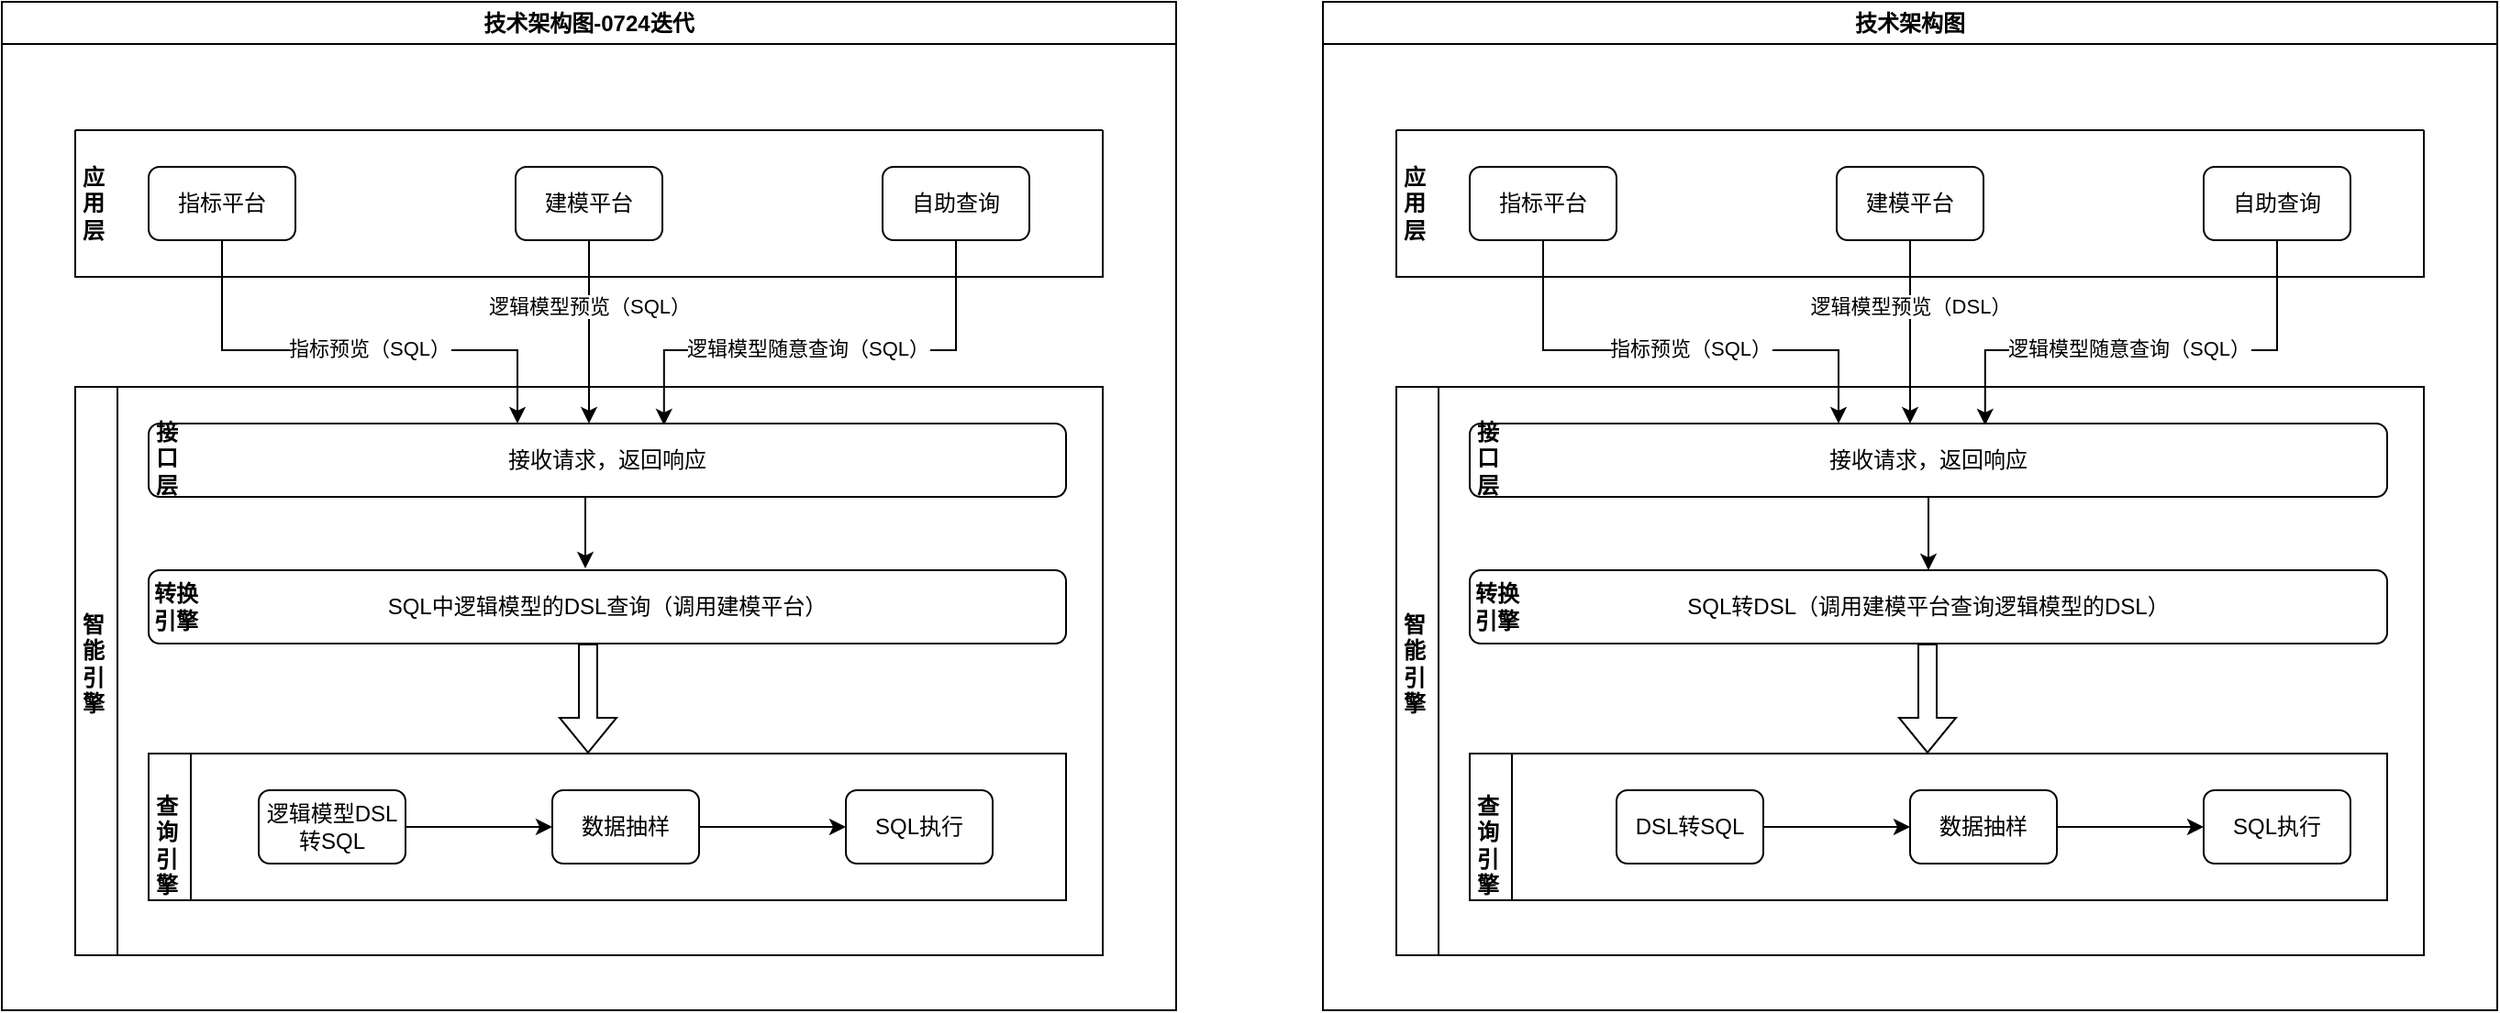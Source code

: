 <mxfile version="27.1.5">
  <diagram name="整体架构图" id="JmFsenI9bPFXjINXCnlD">
    <mxGraphModel dx="983" dy="512" grid="1" gridSize="10" guides="1" tooltips="1" connect="1" arrows="1" fold="1" page="1" pageScale="1" pageWidth="1654" pageHeight="2336" math="0" shadow="0">
      <root>
        <mxCell id="0" />
        <mxCell id="1" parent="0" />
        <mxCell id="w_vgOvvoxs-VGrtm53rR-1" value="技术架构图-0724迭代" style="swimlane;whiteSpace=wrap;html=1;" vertex="1" parent="1">
          <mxGeometry x="120" y="50" width="640" height="550" as="geometry">
            <mxRectangle x="40" y="50" width="140" height="30" as="alternateBounds" />
          </mxGeometry>
        </mxCell>
        <mxCell id="w_vgOvvoxs-VGrtm53rR-4" value="" style="swimlane;startSize=0;" vertex="1" parent="w_vgOvvoxs-VGrtm53rR-1">
          <mxGeometry x="40" y="70" width="560" height="80" as="geometry">
            <mxRectangle x="40" y="70" width="50" height="40" as="alternateBounds" />
          </mxGeometry>
        </mxCell>
        <mxCell id="w_vgOvvoxs-VGrtm53rR-5" value="指标平台" style="rounded=1;whiteSpace=wrap;html=1;" vertex="1" parent="w_vgOvvoxs-VGrtm53rR-4">
          <mxGeometry x="40" y="20" width="80" height="40" as="geometry" />
        </mxCell>
        <mxCell id="w_vgOvvoxs-VGrtm53rR-6" value="建模平台" style="rounded=1;whiteSpace=wrap;html=1;" vertex="1" parent="w_vgOvvoxs-VGrtm53rR-4">
          <mxGeometry x="240" y="20" width="80" height="40" as="geometry" />
        </mxCell>
        <mxCell id="w_vgOvvoxs-VGrtm53rR-7" value="自助查询" style="rounded=1;whiteSpace=wrap;html=1;" vertex="1" parent="w_vgOvvoxs-VGrtm53rR-4">
          <mxGeometry x="440" y="20" width="80" height="40" as="geometry" />
        </mxCell>
        <mxCell id="w_vgOvvoxs-VGrtm53rR-8" value="应用层" style="text;html=1;align=center;verticalAlign=middle;whiteSpace=wrap;rounded=0;fontStyle=1" vertex="1" parent="w_vgOvvoxs-VGrtm53rR-4">
          <mxGeometry y="25" width="20" height="30" as="geometry" />
        </mxCell>
        <mxCell id="w_vgOvvoxs-VGrtm53rR-14" style="edgeStyle=orthogonalEdgeStyle;rounded=0;orthogonalLoop=1;jettySize=auto;html=1;exitX=0.5;exitY=1;exitDx=0;exitDy=0;" edge="1" parent="w_vgOvvoxs-VGrtm53rR-1" source="w_vgOvvoxs-VGrtm53rR-5">
          <mxGeometry relative="1" as="geometry">
            <mxPoint x="281" y="230" as="targetPoint" />
            <Array as="points">
              <mxPoint x="120" y="190" />
              <mxPoint x="281" y="190" />
            </Array>
          </mxGeometry>
        </mxCell>
        <mxCell id="w_vgOvvoxs-VGrtm53rR-19" value="指标预览（SQL）" style="edgeLabel;html=1;align=center;verticalAlign=middle;resizable=0;points=[];" vertex="1" connectable="0" parent="w_vgOvvoxs-VGrtm53rR-14">
          <mxGeometry x="0.073" y="1" relative="1" as="geometry">
            <mxPoint as="offset" />
          </mxGeometry>
        </mxCell>
        <mxCell id="w_vgOvvoxs-VGrtm53rR-16" style="edgeStyle=orthogonalEdgeStyle;rounded=0;orthogonalLoop=1;jettySize=auto;html=1;exitX=0.5;exitY=1;exitDx=0;exitDy=0;entryX=0.5;entryY=0;entryDx=0;entryDy=0;" edge="1" parent="w_vgOvvoxs-VGrtm53rR-1" source="w_vgOvvoxs-VGrtm53rR-6">
          <mxGeometry relative="1" as="geometry">
            <mxPoint x="320" y="230" as="targetPoint" />
          </mxGeometry>
        </mxCell>
        <mxCell id="w_vgOvvoxs-VGrtm53rR-17" value="逻辑模型预览（SQL）" style="edgeLabel;html=1;align=center;verticalAlign=middle;resizable=0;points=[];" vertex="1" connectable="0" parent="w_vgOvvoxs-VGrtm53rR-16">
          <mxGeometry x="-0.28" relative="1" as="geometry">
            <mxPoint as="offset" />
          </mxGeometry>
        </mxCell>
        <mxCell id="w_vgOvvoxs-VGrtm53rR-18" style="edgeStyle=orthogonalEdgeStyle;rounded=0;orthogonalLoop=1;jettySize=auto;html=1;exitX=0.5;exitY=1;exitDx=0;exitDy=0;entryX=0.573;entryY=0.004;entryDx=0;entryDy=0;entryPerimeter=0;" edge="1" parent="w_vgOvvoxs-VGrtm53rR-1" source="w_vgOvvoxs-VGrtm53rR-7">
          <mxGeometry relative="1" as="geometry">
            <mxPoint x="360.88" y="230.96" as="targetPoint" />
            <Array as="points">
              <mxPoint x="520" y="190" />
              <mxPoint x="361" y="190" />
            </Array>
          </mxGeometry>
        </mxCell>
        <mxCell id="w_vgOvvoxs-VGrtm53rR-21" value="逻辑模型随意查询（SQL）" style="edgeLabel;html=1;align=center;verticalAlign=middle;resizable=0;points=[];" vertex="1" connectable="0" parent="w_vgOvvoxs-VGrtm53rR-18">
          <mxGeometry x="0.084" y="-1" relative="1" as="geometry">
            <mxPoint as="offset" />
          </mxGeometry>
        </mxCell>
        <mxCell id="w_vgOvvoxs-VGrtm53rR-67" style="edgeStyle=orthogonalEdgeStyle;rounded=0;orthogonalLoop=1;jettySize=auto;html=1;entryX=0.476;entryY=-0.025;entryDx=0;entryDy=0;entryPerimeter=0;" edge="1" parent="w_vgOvvoxs-VGrtm53rR-1" target="w_vgOvvoxs-VGrtm53rR-66">
          <mxGeometry relative="1" as="geometry">
            <mxPoint x="320" y="270" as="sourcePoint" />
          </mxGeometry>
        </mxCell>
        <mxCell id="w_vgOvvoxs-VGrtm53rR-22" value="接收请求，返回响应" style="rounded=1;whiteSpace=wrap;html=1;" vertex="1" parent="w_vgOvvoxs-VGrtm53rR-1">
          <mxGeometry x="80" y="230" width="500" height="40" as="geometry" />
        </mxCell>
        <mxCell id="w_vgOvvoxs-VGrtm53rR-31" value="" style="swimlane;horizontal=0;whiteSpace=wrap;html=1;" vertex="1" parent="w_vgOvvoxs-VGrtm53rR-1">
          <mxGeometry x="40" y="210" width="560" height="310" as="geometry" />
        </mxCell>
        <mxCell id="w_vgOvvoxs-VGrtm53rR-32" value="智能引擎" style="text;html=1;align=center;verticalAlign=middle;whiteSpace=wrap;rounded=0;fontStyle=1" vertex="1" parent="w_vgOvvoxs-VGrtm53rR-31">
          <mxGeometry y="136.25" width="20" height="30" as="geometry" />
        </mxCell>
        <mxCell id="w_vgOvvoxs-VGrtm53rR-23" value="接口层" style="text;html=1;align=center;verticalAlign=middle;whiteSpace=wrap;rounded=0;fontStyle=1" vertex="1" parent="w_vgOvvoxs-VGrtm53rR-31">
          <mxGeometry x="40" y="23.75" width="20" height="30" as="geometry" />
        </mxCell>
        <mxCell id="w_vgOvvoxs-VGrtm53rR-29" value="" style="swimlane;horizontal=0;whiteSpace=wrap;html=1;" vertex="1" parent="w_vgOvvoxs-VGrtm53rR-31">
          <mxGeometry x="40" y="200" width="500" height="80" as="geometry" />
        </mxCell>
        <mxCell id="w_vgOvvoxs-VGrtm53rR-30" value="查询引擎" style="text;html=1;align=center;verticalAlign=middle;whiteSpace=wrap;rounded=0;fontStyle=1" vertex="1" parent="w_vgOvvoxs-VGrtm53rR-29">
          <mxGeometry y="35" width="20" height="30" as="geometry" />
        </mxCell>
        <mxCell id="w_vgOvvoxs-VGrtm53rR-37" value="SQL执行" style="rounded=1;whiteSpace=wrap;html=1;" vertex="1" parent="w_vgOvvoxs-VGrtm53rR-29">
          <mxGeometry x="380" y="20" width="80" height="40" as="geometry" />
        </mxCell>
        <mxCell id="w_vgOvvoxs-VGrtm53rR-38" style="edgeStyle=orthogonalEdgeStyle;rounded=0;orthogonalLoop=1;jettySize=auto;html=1;exitX=1;exitY=0.5;exitDx=0;exitDy=0;" edge="1" parent="w_vgOvvoxs-VGrtm53rR-29" source="w_vgOvvoxs-VGrtm53rR-35" target="w_vgOvvoxs-VGrtm53rR-37">
          <mxGeometry relative="1" as="geometry" />
        </mxCell>
        <mxCell id="w_vgOvvoxs-VGrtm53rR-35" value="数据抽样" style="rounded=1;whiteSpace=wrap;html=1;" vertex="1" parent="w_vgOvvoxs-VGrtm53rR-29">
          <mxGeometry x="220" y="20" width="80" height="40" as="geometry" />
        </mxCell>
        <mxCell id="w_vgOvvoxs-VGrtm53rR-33" value="逻辑模型DSL转SQL" style="rounded=1;whiteSpace=wrap;html=1;" vertex="1" parent="w_vgOvvoxs-VGrtm53rR-29">
          <mxGeometry x="60" y="20" width="80" height="40" as="geometry" />
        </mxCell>
        <mxCell id="w_vgOvvoxs-VGrtm53rR-36" style="edgeStyle=orthogonalEdgeStyle;rounded=0;orthogonalLoop=1;jettySize=auto;html=1;exitX=1;exitY=0.5;exitDx=0;exitDy=0;entryX=0;entryY=0.5;entryDx=0;entryDy=0;" edge="1" parent="w_vgOvvoxs-VGrtm53rR-29" source="w_vgOvvoxs-VGrtm53rR-33" target="w_vgOvvoxs-VGrtm53rR-35">
          <mxGeometry relative="1" as="geometry" />
        </mxCell>
        <mxCell id="w_vgOvvoxs-VGrtm53rR-66" value="SQL中逻辑模型的DSL查询（调用建模平台）" style="rounded=1;whiteSpace=wrap;html=1;" vertex="1" parent="w_vgOvvoxs-VGrtm53rR-31">
          <mxGeometry x="40" y="100" width="500" height="40" as="geometry" />
        </mxCell>
        <mxCell id="w_vgOvvoxs-VGrtm53rR-68" value="转换引擎" style="text;html=1;align=center;verticalAlign=middle;whiteSpace=wrap;rounded=0;fontStyle=1" vertex="1" parent="w_vgOvvoxs-VGrtm53rR-31">
          <mxGeometry x="40" y="105" width="30" height="30" as="geometry" />
        </mxCell>
        <mxCell id="w_vgOvvoxs-VGrtm53rR-69" value="" style="shape=flexArrow;endArrow=classic;html=1;rounded=0;" edge="1" parent="w_vgOvvoxs-VGrtm53rR-31">
          <mxGeometry width="50" height="50" relative="1" as="geometry">
            <mxPoint x="279.5" y="140" as="sourcePoint" />
            <mxPoint x="279.5" y="200" as="targetPoint" />
          </mxGeometry>
        </mxCell>
        <mxCell id="w_vgOvvoxs-VGrtm53rR-39" value="技术架构图" style="swimlane;whiteSpace=wrap;html=1;" vertex="1" parent="1">
          <mxGeometry x="840" y="50" width="640" height="550" as="geometry">
            <mxRectangle x="40" y="50" width="140" height="30" as="alternateBounds" />
          </mxGeometry>
        </mxCell>
        <mxCell id="w_vgOvvoxs-VGrtm53rR-40" value="" style="swimlane;startSize=0;" vertex="1" parent="w_vgOvvoxs-VGrtm53rR-39">
          <mxGeometry x="40" y="70" width="560" height="80" as="geometry">
            <mxRectangle x="40" y="70" width="50" height="40" as="alternateBounds" />
          </mxGeometry>
        </mxCell>
        <mxCell id="w_vgOvvoxs-VGrtm53rR-41" value="指标平台" style="rounded=1;whiteSpace=wrap;html=1;" vertex="1" parent="w_vgOvvoxs-VGrtm53rR-40">
          <mxGeometry x="40" y="20" width="80" height="40" as="geometry" />
        </mxCell>
        <mxCell id="w_vgOvvoxs-VGrtm53rR-42" value="建模平台" style="rounded=1;whiteSpace=wrap;html=1;" vertex="1" parent="w_vgOvvoxs-VGrtm53rR-40">
          <mxGeometry x="240" y="20" width="80" height="40" as="geometry" />
        </mxCell>
        <mxCell id="w_vgOvvoxs-VGrtm53rR-43" value="自助查询" style="rounded=1;whiteSpace=wrap;html=1;" vertex="1" parent="w_vgOvvoxs-VGrtm53rR-40">
          <mxGeometry x="440" y="20" width="80" height="40" as="geometry" />
        </mxCell>
        <mxCell id="w_vgOvvoxs-VGrtm53rR-44" value="应用层" style="text;html=1;align=center;verticalAlign=middle;whiteSpace=wrap;rounded=0;fontStyle=1" vertex="1" parent="w_vgOvvoxs-VGrtm53rR-40">
          <mxGeometry y="25" width="20" height="30" as="geometry" />
        </mxCell>
        <mxCell id="w_vgOvvoxs-VGrtm53rR-45" style="edgeStyle=orthogonalEdgeStyle;rounded=0;orthogonalLoop=1;jettySize=auto;html=1;exitX=0.5;exitY=1;exitDx=0;exitDy=0;" edge="1" parent="w_vgOvvoxs-VGrtm53rR-39" source="w_vgOvvoxs-VGrtm53rR-41">
          <mxGeometry relative="1" as="geometry">
            <mxPoint x="281" y="230" as="targetPoint" />
            <Array as="points">
              <mxPoint x="120" y="190" />
              <mxPoint x="281" y="190" />
            </Array>
          </mxGeometry>
        </mxCell>
        <mxCell id="w_vgOvvoxs-VGrtm53rR-46" value="指标预览（SQL）" style="edgeLabel;html=1;align=center;verticalAlign=middle;resizable=0;points=[];" vertex="1" connectable="0" parent="w_vgOvvoxs-VGrtm53rR-45">
          <mxGeometry x="0.073" y="1" relative="1" as="geometry">
            <mxPoint as="offset" />
          </mxGeometry>
        </mxCell>
        <mxCell id="w_vgOvvoxs-VGrtm53rR-47" style="edgeStyle=orthogonalEdgeStyle;rounded=0;orthogonalLoop=1;jettySize=auto;html=1;exitX=0.5;exitY=1;exitDx=0;exitDy=0;entryX=0.5;entryY=0;entryDx=0;entryDy=0;" edge="1" parent="w_vgOvvoxs-VGrtm53rR-39" source="w_vgOvvoxs-VGrtm53rR-42">
          <mxGeometry relative="1" as="geometry">
            <mxPoint x="320" y="230" as="targetPoint" />
          </mxGeometry>
        </mxCell>
        <mxCell id="w_vgOvvoxs-VGrtm53rR-48" value="逻辑模型预览（DSL）" style="edgeLabel;html=1;align=center;verticalAlign=middle;resizable=0;points=[];" vertex="1" connectable="0" parent="w_vgOvvoxs-VGrtm53rR-47">
          <mxGeometry x="-0.28" relative="1" as="geometry">
            <mxPoint as="offset" />
          </mxGeometry>
        </mxCell>
        <mxCell id="w_vgOvvoxs-VGrtm53rR-49" style="edgeStyle=orthogonalEdgeStyle;rounded=0;orthogonalLoop=1;jettySize=auto;html=1;exitX=0.5;exitY=1;exitDx=0;exitDy=0;entryX=0.573;entryY=0.004;entryDx=0;entryDy=0;entryPerimeter=0;" edge="1" parent="w_vgOvvoxs-VGrtm53rR-39" source="w_vgOvvoxs-VGrtm53rR-43">
          <mxGeometry relative="1" as="geometry">
            <mxPoint x="360.88" y="230.96" as="targetPoint" />
            <Array as="points">
              <mxPoint x="520" y="190" />
              <mxPoint x="361" y="190" />
            </Array>
          </mxGeometry>
        </mxCell>
        <mxCell id="w_vgOvvoxs-VGrtm53rR-50" value="逻辑模型随意查询（SQL）" style="edgeLabel;html=1;align=center;verticalAlign=middle;resizable=0;points=[];" vertex="1" connectable="0" parent="w_vgOvvoxs-VGrtm53rR-49">
          <mxGeometry x="0.084" y="-1" relative="1" as="geometry">
            <mxPoint as="offset" />
          </mxGeometry>
        </mxCell>
        <mxCell id="w_vgOvvoxs-VGrtm53rR-51" style="edgeStyle=orthogonalEdgeStyle;rounded=0;orthogonalLoop=1;jettySize=auto;html=1;exitX=0.5;exitY=1;exitDx=0;exitDy=0;entryX=0.5;entryY=0;entryDx=0;entryDy=0;" edge="1" parent="w_vgOvvoxs-VGrtm53rR-39" source="w_vgOvvoxs-VGrtm53rR-52" target="w_vgOvvoxs-VGrtm53rR-53">
          <mxGeometry relative="1" as="geometry" />
        </mxCell>
        <mxCell id="w_vgOvvoxs-VGrtm53rR-52" value="接收请求，返回响应" style="rounded=1;whiteSpace=wrap;html=1;" vertex="1" parent="w_vgOvvoxs-VGrtm53rR-39">
          <mxGeometry x="80" y="230" width="500" height="40" as="geometry" />
        </mxCell>
        <mxCell id="w_vgOvvoxs-VGrtm53rR-53" value="SQL转DSL（调用建模平台查询逻辑模型的DSL）" style="rounded=1;whiteSpace=wrap;html=1;" vertex="1" parent="w_vgOvvoxs-VGrtm53rR-39">
          <mxGeometry x="80" y="310" width="500" height="40" as="geometry" />
        </mxCell>
        <mxCell id="w_vgOvvoxs-VGrtm53rR-54" value="转换引擎" style="text;html=1;align=center;verticalAlign=middle;whiteSpace=wrap;rounded=0;fontStyle=1" vertex="1" parent="w_vgOvvoxs-VGrtm53rR-39">
          <mxGeometry x="80" y="315" width="30" height="30" as="geometry" />
        </mxCell>
        <mxCell id="w_vgOvvoxs-VGrtm53rR-55" value="" style="swimlane;horizontal=0;whiteSpace=wrap;html=1;" vertex="1" parent="w_vgOvvoxs-VGrtm53rR-39">
          <mxGeometry x="40" y="210" width="560" height="310" as="geometry" />
        </mxCell>
        <mxCell id="w_vgOvvoxs-VGrtm53rR-56" value="智能引擎" style="text;html=1;align=center;verticalAlign=middle;whiteSpace=wrap;rounded=0;fontStyle=1" vertex="1" parent="w_vgOvvoxs-VGrtm53rR-55">
          <mxGeometry y="136.25" width="20" height="30" as="geometry" />
        </mxCell>
        <mxCell id="w_vgOvvoxs-VGrtm53rR-57" value="" style="shape=flexArrow;endArrow=classic;html=1;rounded=0;" edge="1" parent="w_vgOvvoxs-VGrtm53rR-55">
          <mxGeometry width="50" height="50" relative="1" as="geometry">
            <mxPoint x="289.5" y="140" as="sourcePoint" />
            <mxPoint x="289.5" y="200" as="targetPoint" />
          </mxGeometry>
        </mxCell>
        <mxCell id="w_vgOvvoxs-VGrtm53rR-58" value="接口层" style="text;html=1;align=center;verticalAlign=middle;whiteSpace=wrap;rounded=0;fontStyle=1" vertex="1" parent="w_vgOvvoxs-VGrtm53rR-55">
          <mxGeometry x="40" y="23.75" width="20" height="30" as="geometry" />
        </mxCell>
        <mxCell id="w_vgOvvoxs-VGrtm53rR-59" value="" style="swimlane;horizontal=0;whiteSpace=wrap;html=1;" vertex="1" parent="w_vgOvvoxs-VGrtm53rR-55">
          <mxGeometry x="40" y="200" width="500" height="80" as="geometry" />
        </mxCell>
        <mxCell id="w_vgOvvoxs-VGrtm53rR-60" value="查询引擎" style="text;html=1;align=center;verticalAlign=middle;whiteSpace=wrap;rounded=0;fontStyle=1" vertex="1" parent="w_vgOvvoxs-VGrtm53rR-59">
          <mxGeometry y="35" width="20" height="30" as="geometry" />
        </mxCell>
        <mxCell id="w_vgOvvoxs-VGrtm53rR-61" value="SQL执行" style="rounded=1;whiteSpace=wrap;html=1;" vertex="1" parent="w_vgOvvoxs-VGrtm53rR-59">
          <mxGeometry x="400" y="20" width="80" height="40" as="geometry" />
        </mxCell>
        <mxCell id="w_vgOvvoxs-VGrtm53rR-62" style="edgeStyle=orthogonalEdgeStyle;rounded=0;orthogonalLoop=1;jettySize=auto;html=1;exitX=1;exitY=0.5;exitDx=0;exitDy=0;" edge="1" parent="w_vgOvvoxs-VGrtm53rR-59" source="w_vgOvvoxs-VGrtm53rR-63" target="w_vgOvvoxs-VGrtm53rR-61">
          <mxGeometry relative="1" as="geometry" />
        </mxCell>
        <mxCell id="w_vgOvvoxs-VGrtm53rR-63" value="数据抽样" style="rounded=1;whiteSpace=wrap;html=1;" vertex="1" parent="w_vgOvvoxs-VGrtm53rR-59">
          <mxGeometry x="240" y="20" width="80" height="40" as="geometry" />
        </mxCell>
        <mxCell id="w_vgOvvoxs-VGrtm53rR-64" value="DSL转SQL" style="rounded=1;whiteSpace=wrap;html=1;" vertex="1" parent="w_vgOvvoxs-VGrtm53rR-59">
          <mxGeometry x="80" y="20" width="80" height="40" as="geometry" />
        </mxCell>
        <mxCell id="w_vgOvvoxs-VGrtm53rR-65" style="edgeStyle=orthogonalEdgeStyle;rounded=0;orthogonalLoop=1;jettySize=auto;html=1;exitX=1;exitY=0.5;exitDx=0;exitDy=0;entryX=0;entryY=0.5;entryDx=0;entryDy=0;" edge="1" parent="w_vgOvvoxs-VGrtm53rR-59" source="w_vgOvvoxs-VGrtm53rR-64" target="w_vgOvvoxs-VGrtm53rR-63">
          <mxGeometry relative="1" as="geometry" />
        </mxCell>
      </root>
    </mxGraphModel>
  </diagram>
</mxfile>

